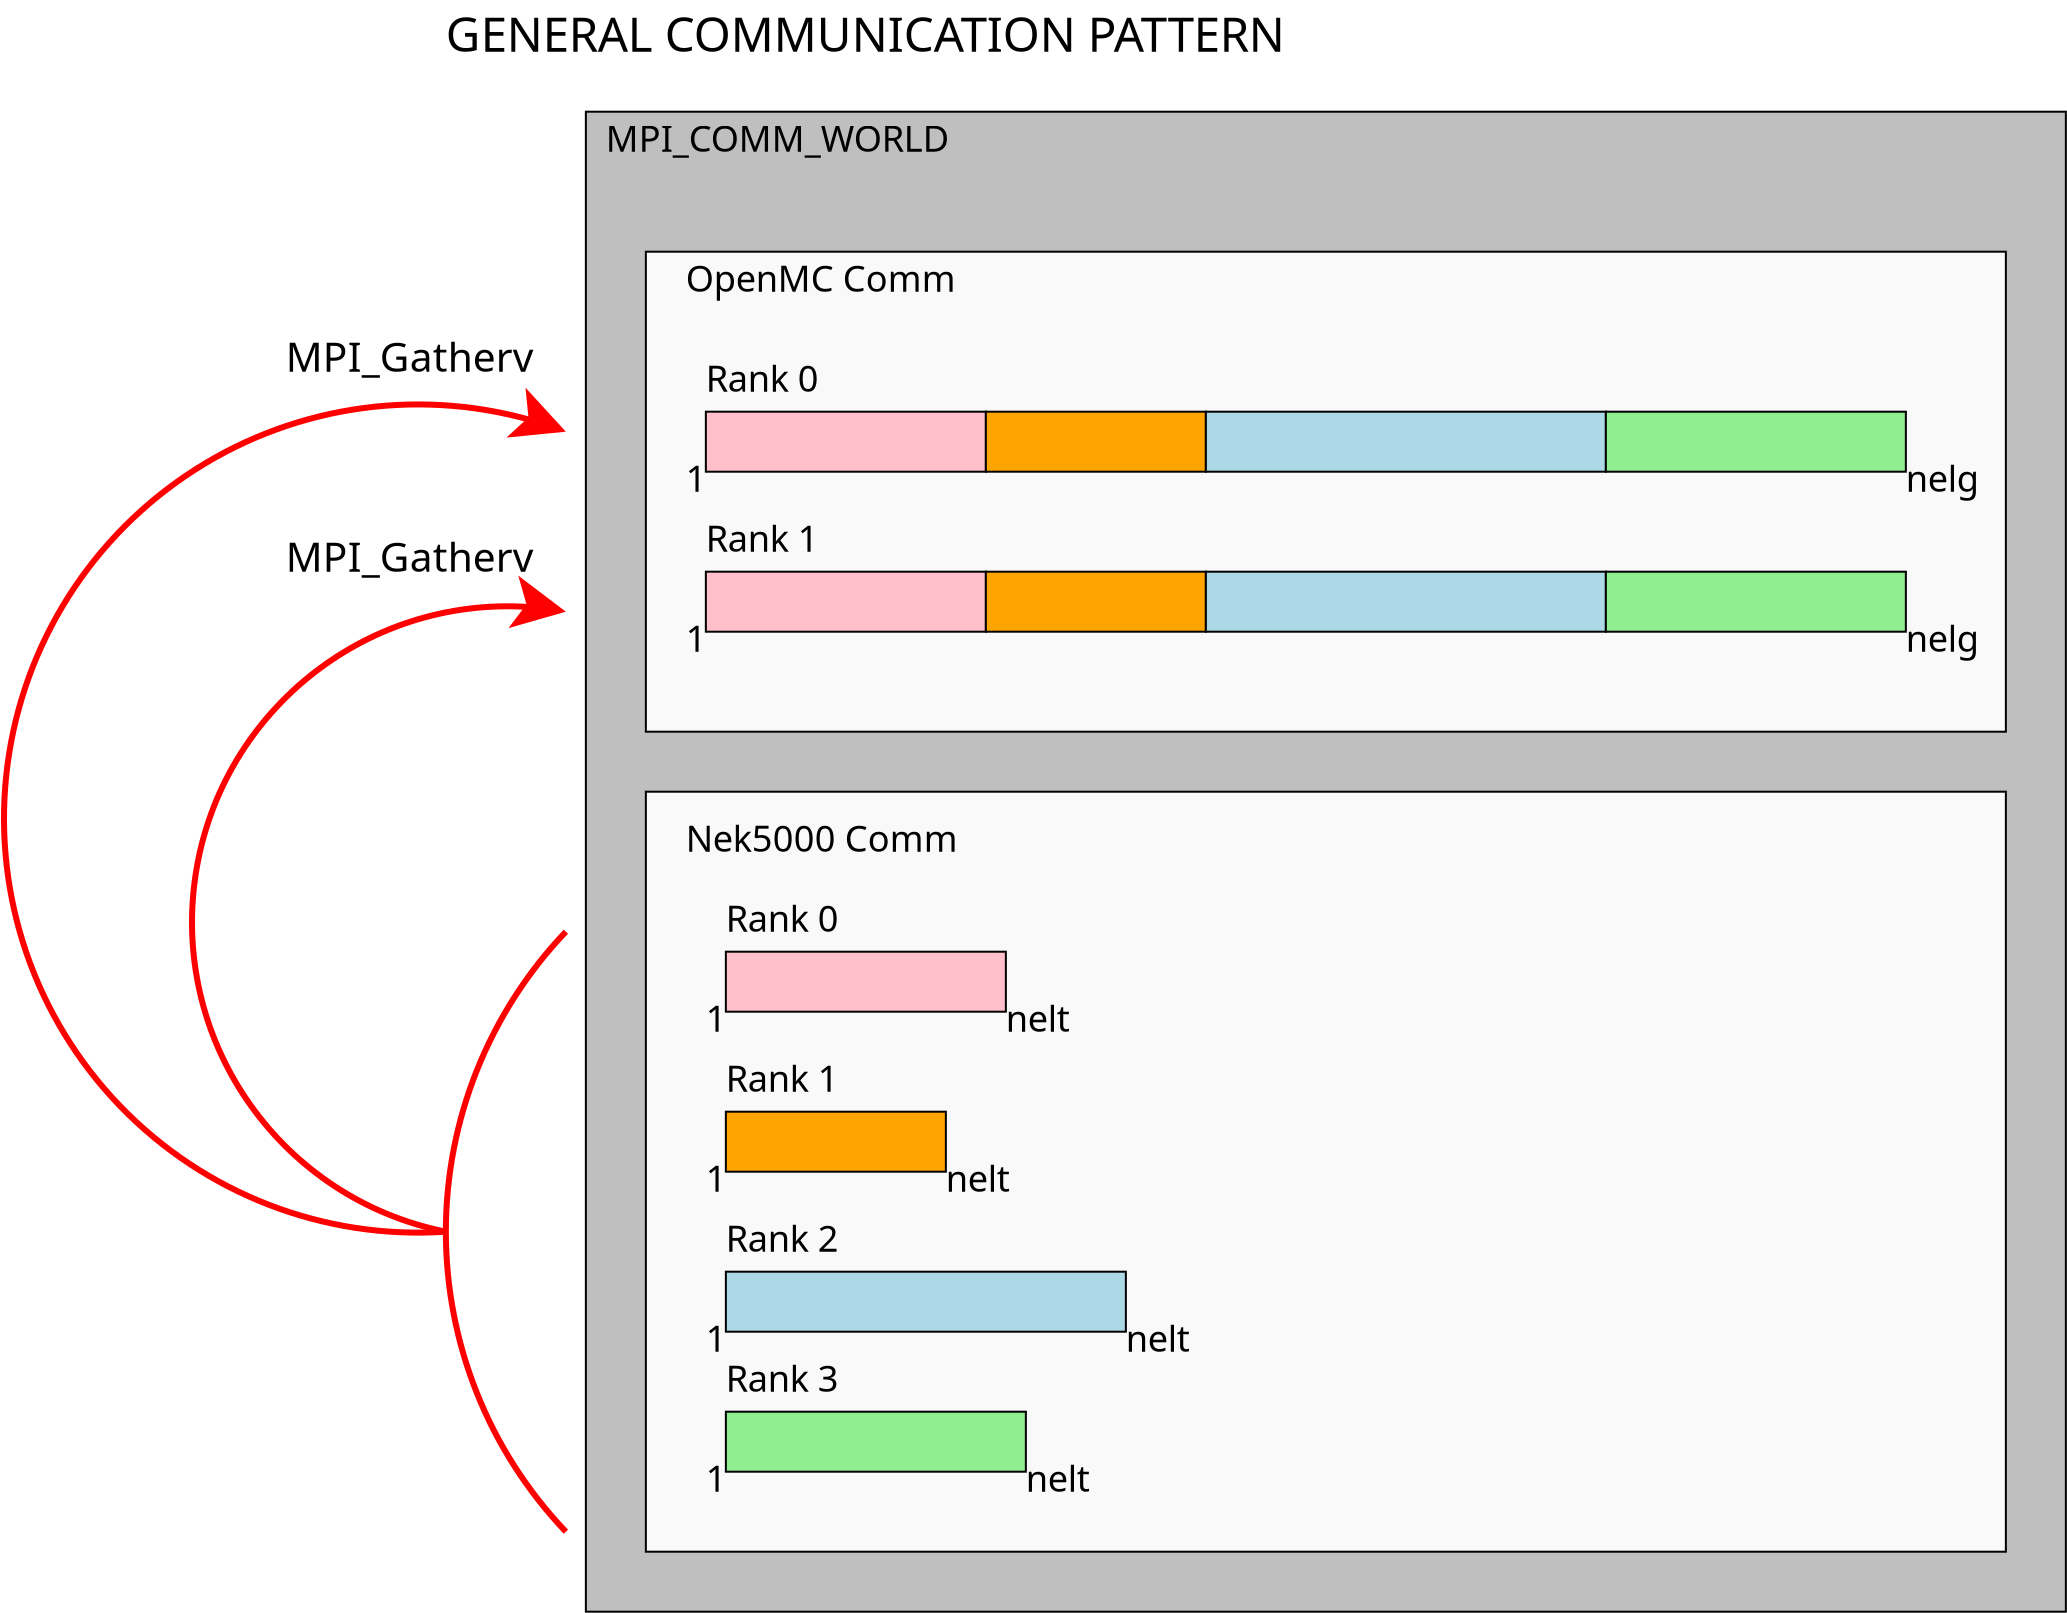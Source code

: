 <?xml version="1.0" encoding="UTF-8"?>
<dia:diagram xmlns:dia="http://www.lysator.liu.se/~alla/dia/">
  <dia:layer name="Background" visible="true" connectable="true" active="true">
    <dia:object type="Standard - Box" version="0" id="O0">
      <dia:attribute name="obj_pos">
        <dia:point val="-1,-17"/>
      </dia:attribute>
      <dia:attribute name="obj_bb">
        <dia:rectangle val="-1.05,-17.05;73.05,58.05"/>
      </dia:attribute>
      <dia:attribute name="elem_corner">
        <dia:point val="-1,-17"/>
      </dia:attribute>
      <dia:attribute name="elem_width">
        <dia:real val="74"/>
      </dia:attribute>
      <dia:attribute name="elem_height">
        <dia:real val="75"/>
      </dia:attribute>
      <dia:attribute name="inner_color">
        <dia:color val="#bfbfbfff"/>
      </dia:attribute>
      <dia:attribute name="show_background">
        <dia:boolean val="true"/>
      </dia:attribute>
    </dia:object>
    <dia:object type="Standard - Box" version="0" id="O1">
      <dia:attribute name="obj_pos">
        <dia:point val="2,-10"/>
      </dia:attribute>
      <dia:attribute name="obj_bb">
        <dia:rectangle val="1.95,-10.05;70.05,14.05"/>
      </dia:attribute>
      <dia:attribute name="elem_corner">
        <dia:point val="2,-10"/>
      </dia:attribute>
      <dia:attribute name="elem_width">
        <dia:real val="68"/>
      </dia:attribute>
      <dia:attribute name="elem_height">
        <dia:real val="24"/>
      </dia:attribute>
      <dia:attribute name="inner_color">
        <dia:color val="#f9f9f9ff"/>
      </dia:attribute>
      <dia:attribute name="show_background">
        <dia:boolean val="true"/>
      </dia:attribute>
    </dia:object>
    <dia:object type="Standard - Box" version="0" id="O2">
      <dia:attribute name="obj_pos">
        <dia:point val="2,17"/>
      </dia:attribute>
      <dia:attribute name="obj_bb">
        <dia:rectangle val="1.95,16.95;70.05,55.05"/>
      </dia:attribute>
      <dia:attribute name="elem_corner">
        <dia:point val="2,17"/>
      </dia:attribute>
      <dia:attribute name="elem_width">
        <dia:real val="68"/>
      </dia:attribute>
      <dia:attribute name="elem_height">
        <dia:real val="38"/>
      </dia:attribute>
      <dia:attribute name="inner_color">
        <dia:color val="#f9f9f9ff"/>
      </dia:attribute>
      <dia:attribute name="show_background">
        <dia:boolean val="true"/>
      </dia:attribute>
    </dia:object>
    <dia:object type="Standard - Text" version="1" id="O3">
      <dia:attribute name="obj_pos">
        <dia:point val="36,36"/>
      </dia:attribute>
      <dia:attribute name="obj_bb">
        <dia:rectangle val="36,35.405;36,36.153"/>
      </dia:attribute>
      <dia:attribute name="text">
        <dia:composite type="text">
          <dia:attribute name="string">
            <dia:string>##</dia:string>
          </dia:attribute>
          <dia:attribute name="font">
            <dia:font family="sans" style="0" name="Helvetica"/>
          </dia:attribute>
          <dia:attribute name="height">
            <dia:real val="0.8"/>
          </dia:attribute>
          <dia:attribute name="pos">
            <dia:point val="36,36"/>
          </dia:attribute>
          <dia:attribute name="color">
            <dia:color val="#000000ff"/>
          </dia:attribute>
          <dia:attribute name="alignment">
            <dia:enum val="0"/>
          </dia:attribute>
        </dia:composite>
      </dia:attribute>
      <dia:attribute name="valign">
        <dia:enum val="3"/>
      </dia:attribute>
      <dia:connections>
        <dia:connection handle="0" to="O2" connection="8"/>
      </dia:connections>
    </dia:object>
    <dia:object type="Standard - Text" version="1" id="O4">
      <dia:attribute name="obj_pos">
        <dia:point val="36,36"/>
      </dia:attribute>
      <dia:attribute name="obj_bb">
        <dia:rectangle val="36,35.405;36,36.153"/>
      </dia:attribute>
      <dia:attribute name="text">
        <dia:composite type="text">
          <dia:attribute name="string">
            <dia:string>##</dia:string>
          </dia:attribute>
          <dia:attribute name="font">
            <dia:font family="sans" style="0" name="Helvetica"/>
          </dia:attribute>
          <dia:attribute name="height">
            <dia:real val="0.8"/>
          </dia:attribute>
          <dia:attribute name="pos">
            <dia:point val="36,36"/>
          </dia:attribute>
          <dia:attribute name="color">
            <dia:color val="#000000ff"/>
          </dia:attribute>
          <dia:attribute name="alignment">
            <dia:enum val="0"/>
          </dia:attribute>
        </dia:composite>
      </dia:attribute>
      <dia:attribute name="valign">
        <dia:enum val="3"/>
      </dia:attribute>
      <dia:connections>
        <dia:connection handle="0" to="O2" connection="8"/>
      </dia:connections>
    </dia:object>
    <dia:object type="Standard - Text" version="1" id="O5">
      <dia:attribute name="obj_pos">
        <dia:point val="36,36"/>
      </dia:attribute>
      <dia:attribute name="obj_bb">
        <dia:rectangle val="36,35.405;36,36.153"/>
      </dia:attribute>
      <dia:attribute name="text">
        <dia:composite type="text">
          <dia:attribute name="string">
            <dia:string>##</dia:string>
          </dia:attribute>
          <dia:attribute name="font">
            <dia:font family="sans" style="0" name="Helvetica"/>
          </dia:attribute>
          <dia:attribute name="height">
            <dia:real val="0.8"/>
          </dia:attribute>
          <dia:attribute name="pos">
            <dia:point val="36,36"/>
          </dia:attribute>
          <dia:attribute name="color">
            <dia:color val="#000000ff"/>
          </dia:attribute>
          <dia:attribute name="alignment">
            <dia:enum val="0"/>
          </dia:attribute>
        </dia:composite>
      </dia:attribute>
      <dia:attribute name="valign">
        <dia:enum val="3"/>
      </dia:attribute>
      <dia:connections>
        <dia:connection handle="0" to="O2" connection="8"/>
      </dia:connections>
    </dia:object>
    <dia:group>
      <dia:attribute name="meta">
        <dia:composite type="dict"/>
      </dia:attribute>
      <dia:attribute name="matrix">
        <dia:matrix xx="1" xy="0" yx="0" yy="1" x0="0" y0="0"/>
      </dia:attribute>
      <dia:group>
        <dia:attribute name="meta">
          <dia:composite type="dict"/>
        </dia:attribute>
        <dia:attribute name="matrix"/>
        <dia:object type="Standard - Box" version="0" id="O6">
          <dia:attribute name="obj_pos">
            <dia:point val="5,6"/>
          </dia:attribute>
          <dia:attribute name="obj_bb">
            <dia:rectangle val="4.95,5.95;19.05,9.05"/>
          </dia:attribute>
          <dia:attribute name="elem_corner">
            <dia:point val="5,6"/>
          </dia:attribute>
          <dia:attribute name="elem_width">
            <dia:real val="14"/>
          </dia:attribute>
          <dia:attribute name="elem_height">
            <dia:real val="3"/>
          </dia:attribute>
          <dia:attribute name="inner_color">
            <dia:color val="#ffc0cbff"/>
          </dia:attribute>
          <dia:attribute name="show_background">
            <dia:boolean val="true"/>
          </dia:attribute>
        </dia:object>
        <dia:object type="Standard - Box" version="0" id="O7">
          <dia:attribute name="obj_pos">
            <dia:point val="19,6"/>
          </dia:attribute>
          <dia:attribute name="obj_bb">
            <dia:rectangle val="18.95,5.95;30.05,9.05"/>
          </dia:attribute>
          <dia:attribute name="elem_corner">
            <dia:point val="19,6"/>
          </dia:attribute>
          <dia:attribute name="elem_width">
            <dia:real val="11"/>
          </dia:attribute>
          <dia:attribute name="elem_height">
            <dia:real val="3"/>
          </dia:attribute>
          <dia:attribute name="inner_color">
            <dia:color val="#ffa500ff"/>
          </dia:attribute>
          <dia:attribute name="show_background">
            <dia:boolean val="true"/>
          </dia:attribute>
        </dia:object>
        <dia:object type="Standard - Box" version="0" id="O8">
          <dia:attribute name="obj_pos">
            <dia:point val="30,6"/>
          </dia:attribute>
          <dia:attribute name="obj_bb">
            <dia:rectangle val="29.95,5.95;50.05,9.05"/>
          </dia:attribute>
          <dia:attribute name="elem_corner">
            <dia:point val="30,6"/>
          </dia:attribute>
          <dia:attribute name="elem_width">
            <dia:real val="20"/>
          </dia:attribute>
          <dia:attribute name="elem_height">
            <dia:real val="3"/>
          </dia:attribute>
          <dia:attribute name="inner_color">
            <dia:color val="#add8e6ff"/>
          </dia:attribute>
          <dia:attribute name="show_background">
            <dia:boolean val="true"/>
          </dia:attribute>
        </dia:object>
        <dia:object type="Standard - Box" version="0" id="O9">
          <dia:attribute name="obj_pos">
            <dia:point val="50,6"/>
          </dia:attribute>
          <dia:attribute name="obj_bb">
            <dia:rectangle val="49.95,5.95;65.05,9.05"/>
          </dia:attribute>
          <dia:attribute name="elem_corner">
            <dia:point val="50,6"/>
          </dia:attribute>
          <dia:attribute name="elem_width">
            <dia:real val="15"/>
          </dia:attribute>
          <dia:attribute name="elem_height">
            <dia:real val="3"/>
          </dia:attribute>
          <dia:attribute name="inner_color">
            <dia:color val="#90ee90ff"/>
          </dia:attribute>
          <dia:attribute name="show_background">
            <dia:boolean val="true"/>
          </dia:attribute>
        </dia:object>
      </dia:group>
      <dia:object type="Standard - Text" version="1" id="O10">
        <dia:attribute name="obj_pos">
          <dia:point val="5,5"/>
        </dia:attribute>
        <dia:attribute name="obj_bb">
          <dia:rectangle val="5,3.322;11.238,5.428"/>
        </dia:attribute>
        <dia:attribute name="text">
          <dia:composite type="text">
            <dia:attribute name="string">
              <dia:string>#Rank 1#</dia:string>
            </dia:attribute>
            <dia:attribute name="font">
              <dia:font family="sans" style="0" name="Helvetica"/>
            </dia:attribute>
            <dia:attribute name="height">
              <dia:real val="2.258"/>
            </dia:attribute>
            <dia:attribute name="pos">
              <dia:point val="5,5"/>
            </dia:attribute>
            <dia:attribute name="color">
              <dia:color val="#000000ff"/>
            </dia:attribute>
            <dia:attribute name="alignment">
              <dia:enum val="0"/>
            </dia:attribute>
          </dia:composite>
        </dia:attribute>
        <dia:attribute name="valign">
          <dia:enum val="3"/>
        </dia:attribute>
      </dia:object>
      <dia:object type="Standard - Text" version="1" id="O11">
        <dia:attribute name="obj_pos">
          <dia:point val="4,10"/>
        </dia:attribute>
        <dia:attribute name="obj_bb">
          <dia:rectangle val="4,8.322;5.15,10.428"/>
        </dia:attribute>
        <dia:attribute name="text">
          <dia:composite type="text">
            <dia:attribute name="string">
              <dia:string>#1#</dia:string>
            </dia:attribute>
            <dia:attribute name="font">
              <dia:font family="sans" style="0" name="Helvetica"/>
            </dia:attribute>
            <dia:attribute name="height">
              <dia:real val="2.258"/>
            </dia:attribute>
            <dia:attribute name="pos">
              <dia:point val="4,10"/>
            </dia:attribute>
            <dia:attribute name="color">
              <dia:color val="#000000ff"/>
            </dia:attribute>
            <dia:attribute name="alignment">
              <dia:enum val="0"/>
            </dia:attribute>
          </dia:composite>
        </dia:attribute>
        <dia:attribute name="valign">
          <dia:enum val="3"/>
        </dia:attribute>
      </dia:object>
      <dia:object type="Standard - Text" version="1" id="O12">
        <dia:attribute name="obj_pos">
          <dia:point val="65,10"/>
        </dia:attribute>
        <dia:attribute name="obj_bb">
          <dia:rectangle val="65,8.322;68.907,10.428"/>
        </dia:attribute>
        <dia:attribute name="text">
          <dia:composite type="text">
            <dia:attribute name="string">
              <dia:string>#nelg#</dia:string>
            </dia:attribute>
            <dia:attribute name="font">
              <dia:font family="sans" style="0" name="Helvetica"/>
            </dia:attribute>
            <dia:attribute name="height">
              <dia:real val="2.258"/>
            </dia:attribute>
            <dia:attribute name="pos">
              <dia:point val="65,10"/>
            </dia:attribute>
            <dia:attribute name="color">
              <dia:color val="#000000ff"/>
            </dia:attribute>
            <dia:attribute name="alignment">
              <dia:enum val="0"/>
            </dia:attribute>
          </dia:composite>
        </dia:attribute>
        <dia:attribute name="valign">
          <dia:enum val="3"/>
        </dia:attribute>
      </dia:object>
    </dia:group>
    <dia:group>
      <dia:attribute name="meta">
        <dia:composite type="dict"/>
      </dia:attribute>
      <dia:attribute name="matrix"/>
      <dia:group>
        <dia:attribute name="meta">
          <dia:composite type="dict"/>
        </dia:attribute>
        <dia:attribute name="matrix"/>
        <dia:object type="Standard - Box" version="0" id="O13">
          <dia:attribute name="obj_pos">
            <dia:point val="5,-2"/>
          </dia:attribute>
          <dia:attribute name="obj_bb">
            <dia:rectangle val="4.95,-2.05;19.05,1.05"/>
          </dia:attribute>
          <dia:attribute name="elem_corner">
            <dia:point val="5,-2"/>
          </dia:attribute>
          <dia:attribute name="elem_width">
            <dia:real val="14"/>
          </dia:attribute>
          <dia:attribute name="elem_height">
            <dia:real val="3"/>
          </dia:attribute>
          <dia:attribute name="inner_color">
            <dia:color val="#ffc0cbff"/>
          </dia:attribute>
          <dia:attribute name="show_background">
            <dia:boolean val="true"/>
          </dia:attribute>
        </dia:object>
        <dia:object type="Standard - Box" version="0" id="O14">
          <dia:attribute name="obj_pos">
            <dia:point val="19,-2"/>
          </dia:attribute>
          <dia:attribute name="obj_bb">
            <dia:rectangle val="18.95,-2.05;30.05,1.05"/>
          </dia:attribute>
          <dia:attribute name="elem_corner">
            <dia:point val="19,-2"/>
          </dia:attribute>
          <dia:attribute name="elem_width">
            <dia:real val="11"/>
          </dia:attribute>
          <dia:attribute name="elem_height">
            <dia:real val="3"/>
          </dia:attribute>
          <dia:attribute name="inner_color">
            <dia:color val="#ffa500ff"/>
          </dia:attribute>
          <dia:attribute name="show_background">
            <dia:boolean val="true"/>
          </dia:attribute>
        </dia:object>
        <dia:object type="Standard - Box" version="0" id="O15">
          <dia:attribute name="obj_pos">
            <dia:point val="30,-2"/>
          </dia:attribute>
          <dia:attribute name="obj_bb">
            <dia:rectangle val="29.95,-2.05;50.05,1.05"/>
          </dia:attribute>
          <dia:attribute name="elem_corner">
            <dia:point val="30,-2"/>
          </dia:attribute>
          <dia:attribute name="elem_width">
            <dia:real val="20"/>
          </dia:attribute>
          <dia:attribute name="elem_height">
            <dia:real val="3"/>
          </dia:attribute>
          <dia:attribute name="inner_color">
            <dia:color val="#add8e6ff"/>
          </dia:attribute>
          <dia:attribute name="show_background">
            <dia:boolean val="true"/>
          </dia:attribute>
        </dia:object>
        <dia:object type="Standard - Box" version="0" id="O16">
          <dia:attribute name="obj_pos">
            <dia:point val="50,-2"/>
          </dia:attribute>
          <dia:attribute name="obj_bb">
            <dia:rectangle val="49.95,-2.05;65.05,1.05"/>
          </dia:attribute>
          <dia:attribute name="elem_corner">
            <dia:point val="50,-2"/>
          </dia:attribute>
          <dia:attribute name="elem_width">
            <dia:real val="15"/>
          </dia:attribute>
          <dia:attribute name="elem_height">
            <dia:real val="3"/>
          </dia:attribute>
          <dia:attribute name="inner_color">
            <dia:color val="#90ee90ff"/>
          </dia:attribute>
          <dia:attribute name="show_background">
            <dia:boolean val="true"/>
          </dia:attribute>
        </dia:object>
      </dia:group>
      <dia:object type="Standard - Text" version="1" id="O17">
        <dia:attribute name="obj_pos">
          <dia:point val="5,-3"/>
        </dia:attribute>
        <dia:attribute name="obj_bb">
          <dia:rectangle val="5,-4.678;11.238,-2.572"/>
        </dia:attribute>
        <dia:attribute name="text">
          <dia:composite type="text">
            <dia:attribute name="string">
              <dia:string>#Rank 0#</dia:string>
            </dia:attribute>
            <dia:attribute name="font">
              <dia:font family="sans" style="0" name="Helvetica"/>
            </dia:attribute>
            <dia:attribute name="height">
              <dia:real val="2.258"/>
            </dia:attribute>
            <dia:attribute name="pos">
              <dia:point val="5,-3"/>
            </dia:attribute>
            <dia:attribute name="color">
              <dia:color val="#000000ff"/>
            </dia:attribute>
            <dia:attribute name="alignment">
              <dia:enum val="0"/>
            </dia:attribute>
          </dia:composite>
        </dia:attribute>
        <dia:attribute name="valign">
          <dia:enum val="3"/>
        </dia:attribute>
      </dia:object>
      <dia:object type="Standard - Text" version="1" id="O18">
        <dia:attribute name="obj_pos">
          <dia:point val="4,2"/>
        </dia:attribute>
        <dia:attribute name="obj_bb">
          <dia:rectangle val="4,0.323;5.15,2.428"/>
        </dia:attribute>
        <dia:attribute name="text">
          <dia:composite type="text">
            <dia:attribute name="string">
              <dia:string>#1#</dia:string>
            </dia:attribute>
            <dia:attribute name="font">
              <dia:font family="sans" style="0" name="Helvetica"/>
            </dia:attribute>
            <dia:attribute name="height">
              <dia:real val="2.258"/>
            </dia:attribute>
            <dia:attribute name="pos">
              <dia:point val="4,2"/>
            </dia:attribute>
            <dia:attribute name="color">
              <dia:color val="#000000ff"/>
            </dia:attribute>
            <dia:attribute name="alignment">
              <dia:enum val="0"/>
            </dia:attribute>
          </dia:composite>
        </dia:attribute>
        <dia:attribute name="valign">
          <dia:enum val="3"/>
        </dia:attribute>
      </dia:object>
      <dia:object type="Standard - Text" version="1" id="O19">
        <dia:attribute name="obj_pos">
          <dia:point val="65,2"/>
        </dia:attribute>
        <dia:attribute name="obj_bb">
          <dia:rectangle val="65,0.323;68.907,2.428"/>
        </dia:attribute>
        <dia:attribute name="text">
          <dia:composite type="text">
            <dia:attribute name="string">
              <dia:string>#nelg#</dia:string>
            </dia:attribute>
            <dia:attribute name="font">
              <dia:font family="sans" style="0" name="Helvetica"/>
            </dia:attribute>
            <dia:attribute name="height">
              <dia:real val="2.258"/>
            </dia:attribute>
            <dia:attribute name="pos">
              <dia:point val="65,2"/>
            </dia:attribute>
            <dia:attribute name="color">
              <dia:color val="#000000ff"/>
            </dia:attribute>
            <dia:attribute name="alignment">
              <dia:enum val="0"/>
            </dia:attribute>
          </dia:composite>
        </dia:attribute>
        <dia:attribute name="valign">
          <dia:enum val="3"/>
        </dia:attribute>
      </dia:object>
    </dia:group>
    <dia:group>
      <dia:attribute name="meta">
        <dia:composite type="dict"/>
      </dia:attribute>
      <dia:attribute name="matrix"/>
      <dia:object type="Standard - Box" version="0" id="O20">
        <dia:attribute name="obj_pos">
          <dia:point val="6,25"/>
        </dia:attribute>
        <dia:attribute name="obj_bb">
          <dia:rectangle val="5.95,24.95;20.05,28.05"/>
        </dia:attribute>
        <dia:attribute name="elem_corner">
          <dia:point val="6,25"/>
        </dia:attribute>
        <dia:attribute name="elem_width">
          <dia:real val="14"/>
        </dia:attribute>
        <dia:attribute name="elem_height">
          <dia:real val="3"/>
        </dia:attribute>
        <dia:attribute name="inner_color">
          <dia:color val="#ffc0cbff"/>
        </dia:attribute>
        <dia:attribute name="show_background">
          <dia:boolean val="true"/>
        </dia:attribute>
      </dia:object>
      <dia:object type="Standard - Text" version="1" id="O21">
        <dia:attribute name="obj_pos">
          <dia:point val="5,29"/>
        </dia:attribute>
        <dia:attribute name="obj_bb">
          <dia:rectangle val="5,27.323;6.15,29.427"/>
        </dia:attribute>
        <dia:attribute name="text">
          <dia:composite type="text">
            <dia:attribute name="string">
              <dia:string>#1#</dia:string>
            </dia:attribute>
            <dia:attribute name="font">
              <dia:font family="sans" style="0" name="Helvetica"/>
            </dia:attribute>
            <dia:attribute name="height">
              <dia:real val="2.258"/>
            </dia:attribute>
            <dia:attribute name="pos">
              <dia:point val="5,29"/>
            </dia:attribute>
            <dia:attribute name="color">
              <dia:color val="#000000ff"/>
            </dia:attribute>
            <dia:attribute name="alignment">
              <dia:enum val="0"/>
            </dia:attribute>
          </dia:composite>
        </dia:attribute>
        <dia:attribute name="valign">
          <dia:enum val="3"/>
        </dia:attribute>
      </dia:object>
      <dia:object type="Standard - Text" version="1" id="O22">
        <dia:attribute name="obj_pos">
          <dia:point val="20,29"/>
        </dia:attribute>
        <dia:attribute name="obj_bb">
          <dia:rectangle val="20,27.323;23.468,29.427"/>
        </dia:attribute>
        <dia:attribute name="text">
          <dia:composite type="text">
            <dia:attribute name="string">
              <dia:string>#nelt#</dia:string>
            </dia:attribute>
            <dia:attribute name="font">
              <dia:font family="sans" style="0" name="Helvetica"/>
            </dia:attribute>
            <dia:attribute name="height">
              <dia:real val="2.258"/>
            </dia:attribute>
            <dia:attribute name="pos">
              <dia:point val="20,29"/>
            </dia:attribute>
            <dia:attribute name="color">
              <dia:color val="#000000ff"/>
            </dia:attribute>
            <dia:attribute name="alignment">
              <dia:enum val="0"/>
            </dia:attribute>
          </dia:composite>
        </dia:attribute>
        <dia:attribute name="valign">
          <dia:enum val="3"/>
        </dia:attribute>
      </dia:object>
      <dia:object type="Standard - Text" version="1" id="O23">
        <dia:attribute name="obj_pos">
          <dia:point val="6,24"/>
        </dia:attribute>
        <dia:attribute name="obj_bb">
          <dia:rectangle val="6,22.323;12.238,24.427"/>
        </dia:attribute>
        <dia:attribute name="text">
          <dia:composite type="text">
            <dia:attribute name="string">
              <dia:string>#Rank 0#</dia:string>
            </dia:attribute>
            <dia:attribute name="font">
              <dia:font family="sans" style="0" name="Helvetica"/>
            </dia:attribute>
            <dia:attribute name="height">
              <dia:real val="2.258"/>
            </dia:attribute>
            <dia:attribute name="pos">
              <dia:point val="6,24"/>
            </dia:attribute>
            <dia:attribute name="color">
              <dia:color val="#000000ff"/>
            </dia:attribute>
            <dia:attribute name="alignment">
              <dia:enum val="0"/>
            </dia:attribute>
          </dia:composite>
        </dia:attribute>
        <dia:attribute name="valign">
          <dia:enum val="3"/>
        </dia:attribute>
      </dia:object>
    </dia:group>
    <dia:group>
      <dia:attribute name="meta">
        <dia:composite type="dict"/>
      </dia:attribute>
      <dia:attribute name="matrix"/>
      <dia:object type="Standard - Box" version="0" id="O24">
        <dia:attribute name="obj_pos">
          <dia:point val="6,33"/>
        </dia:attribute>
        <dia:attribute name="obj_bb">
          <dia:rectangle val="5.95,32.95;17.05,36.05"/>
        </dia:attribute>
        <dia:attribute name="elem_corner">
          <dia:point val="6,33"/>
        </dia:attribute>
        <dia:attribute name="elem_width">
          <dia:real val="11"/>
        </dia:attribute>
        <dia:attribute name="elem_height">
          <dia:real val="3"/>
        </dia:attribute>
        <dia:attribute name="inner_color">
          <dia:color val="#ffa500ff"/>
        </dia:attribute>
        <dia:attribute name="show_background">
          <dia:boolean val="true"/>
        </dia:attribute>
      </dia:object>
      <dia:object type="Standard - Text" version="1" id="O25">
        <dia:attribute name="obj_pos">
          <dia:point val="5,37"/>
        </dia:attribute>
        <dia:attribute name="obj_bb">
          <dia:rectangle val="5,35.322;6.15,37.428"/>
        </dia:attribute>
        <dia:attribute name="text">
          <dia:composite type="text">
            <dia:attribute name="string">
              <dia:string>#1#</dia:string>
            </dia:attribute>
            <dia:attribute name="font">
              <dia:font family="sans" style="0" name="Helvetica"/>
            </dia:attribute>
            <dia:attribute name="height">
              <dia:real val="2.258"/>
            </dia:attribute>
            <dia:attribute name="pos">
              <dia:point val="5,37"/>
            </dia:attribute>
            <dia:attribute name="color">
              <dia:color val="#000000ff"/>
            </dia:attribute>
            <dia:attribute name="alignment">
              <dia:enum val="0"/>
            </dia:attribute>
          </dia:composite>
        </dia:attribute>
        <dia:attribute name="valign">
          <dia:enum val="3"/>
        </dia:attribute>
      </dia:object>
      <dia:object type="Standard - Text" version="1" id="O26">
        <dia:attribute name="obj_pos">
          <dia:point val="17,37"/>
        </dia:attribute>
        <dia:attribute name="obj_bb">
          <dia:rectangle val="17,35.322;20.468,37.428"/>
        </dia:attribute>
        <dia:attribute name="text">
          <dia:composite type="text">
            <dia:attribute name="string">
              <dia:string>#nelt#</dia:string>
            </dia:attribute>
            <dia:attribute name="font">
              <dia:font family="sans" style="0" name="Helvetica"/>
            </dia:attribute>
            <dia:attribute name="height">
              <dia:real val="2.258"/>
            </dia:attribute>
            <dia:attribute name="pos">
              <dia:point val="17,37"/>
            </dia:attribute>
            <dia:attribute name="color">
              <dia:color val="#000000ff"/>
            </dia:attribute>
            <dia:attribute name="alignment">
              <dia:enum val="0"/>
            </dia:attribute>
          </dia:composite>
        </dia:attribute>
        <dia:attribute name="valign">
          <dia:enum val="3"/>
        </dia:attribute>
      </dia:object>
      <dia:object type="Standard - Text" version="1" id="O27">
        <dia:attribute name="obj_pos">
          <dia:point val="6,32"/>
        </dia:attribute>
        <dia:attribute name="obj_bb">
          <dia:rectangle val="6,30.323;12.238,32.428"/>
        </dia:attribute>
        <dia:attribute name="text">
          <dia:composite type="text">
            <dia:attribute name="string">
              <dia:string>#Rank 1#</dia:string>
            </dia:attribute>
            <dia:attribute name="font">
              <dia:font family="sans" style="0" name="Helvetica"/>
            </dia:attribute>
            <dia:attribute name="height">
              <dia:real val="2.258"/>
            </dia:attribute>
            <dia:attribute name="pos">
              <dia:point val="6,32"/>
            </dia:attribute>
            <dia:attribute name="color">
              <dia:color val="#000000ff"/>
            </dia:attribute>
            <dia:attribute name="alignment">
              <dia:enum val="0"/>
            </dia:attribute>
          </dia:composite>
        </dia:attribute>
        <dia:attribute name="valign">
          <dia:enum val="3"/>
        </dia:attribute>
      </dia:object>
    </dia:group>
    <dia:group>
      <dia:attribute name="meta">
        <dia:composite type="dict"/>
      </dia:attribute>
      <dia:attribute name="matrix"/>
      <dia:object type="Standard - Box" version="0" id="O28">
        <dia:attribute name="obj_pos">
          <dia:point val="6,41"/>
        </dia:attribute>
        <dia:attribute name="obj_bb">
          <dia:rectangle val="5.95,40.95;26.05,44.05"/>
        </dia:attribute>
        <dia:attribute name="elem_corner">
          <dia:point val="6,41"/>
        </dia:attribute>
        <dia:attribute name="elem_width">
          <dia:real val="20"/>
        </dia:attribute>
        <dia:attribute name="elem_height">
          <dia:real val="3"/>
        </dia:attribute>
        <dia:attribute name="inner_color">
          <dia:color val="#add8e6ff"/>
        </dia:attribute>
        <dia:attribute name="show_background">
          <dia:boolean val="true"/>
        </dia:attribute>
      </dia:object>
      <dia:object type="Standard - Text" version="1" id="O29">
        <dia:attribute name="obj_pos">
          <dia:point val="5,45"/>
        </dia:attribute>
        <dia:attribute name="obj_bb">
          <dia:rectangle val="5,43.322;6.15,45.428"/>
        </dia:attribute>
        <dia:attribute name="text">
          <dia:composite type="text">
            <dia:attribute name="string">
              <dia:string>#1#</dia:string>
            </dia:attribute>
            <dia:attribute name="font">
              <dia:font family="sans" style="0" name="Helvetica"/>
            </dia:attribute>
            <dia:attribute name="height">
              <dia:real val="2.258"/>
            </dia:attribute>
            <dia:attribute name="pos">
              <dia:point val="5,45"/>
            </dia:attribute>
            <dia:attribute name="color">
              <dia:color val="#000000ff"/>
            </dia:attribute>
            <dia:attribute name="alignment">
              <dia:enum val="0"/>
            </dia:attribute>
          </dia:composite>
        </dia:attribute>
        <dia:attribute name="valign">
          <dia:enum val="3"/>
        </dia:attribute>
      </dia:object>
      <dia:object type="Standard - Text" version="1" id="O30">
        <dia:attribute name="obj_pos">
          <dia:point val="26,45"/>
        </dia:attribute>
        <dia:attribute name="obj_bb">
          <dia:rectangle val="26,43.322;29.468,45.428"/>
        </dia:attribute>
        <dia:attribute name="text">
          <dia:composite type="text">
            <dia:attribute name="string">
              <dia:string>#nelt#</dia:string>
            </dia:attribute>
            <dia:attribute name="font">
              <dia:font family="sans" style="0" name="Helvetica"/>
            </dia:attribute>
            <dia:attribute name="height">
              <dia:real val="2.258"/>
            </dia:attribute>
            <dia:attribute name="pos">
              <dia:point val="26,45"/>
            </dia:attribute>
            <dia:attribute name="color">
              <dia:color val="#000000ff"/>
            </dia:attribute>
            <dia:attribute name="alignment">
              <dia:enum val="0"/>
            </dia:attribute>
          </dia:composite>
        </dia:attribute>
        <dia:attribute name="valign">
          <dia:enum val="3"/>
        </dia:attribute>
      </dia:object>
      <dia:object type="Standard - Text" version="1" id="O31">
        <dia:attribute name="obj_pos">
          <dia:point val="6,40"/>
        </dia:attribute>
        <dia:attribute name="obj_bb">
          <dia:rectangle val="6,38.322;12.238,40.428"/>
        </dia:attribute>
        <dia:attribute name="text">
          <dia:composite type="text">
            <dia:attribute name="string">
              <dia:string>#Rank 2#</dia:string>
            </dia:attribute>
            <dia:attribute name="font">
              <dia:font family="sans" style="0" name="Helvetica"/>
            </dia:attribute>
            <dia:attribute name="height">
              <dia:real val="2.258"/>
            </dia:attribute>
            <dia:attribute name="pos">
              <dia:point val="6,40"/>
            </dia:attribute>
            <dia:attribute name="color">
              <dia:color val="#000000ff"/>
            </dia:attribute>
            <dia:attribute name="alignment">
              <dia:enum val="0"/>
            </dia:attribute>
          </dia:composite>
        </dia:attribute>
        <dia:attribute name="valign">
          <dia:enum val="3"/>
        </dia:attribute>
      </dia:object>
    </dia:group>
    <dia:group>
      <dia:attribute name="meta">
        <dia:composite type="dict"/>
      </dia:attribute>
      <dia:attribute name="matrix"/>
      <dia:object type="Standard - Box" version="0" id="O32">
        <dia:attribute name="obj_pos">
          <dia:point val="6,48"/>
        </dia:attribute>
        <dia:attribute name="obj_bb">
          <dia:rectangle val="5.95,47.95;21.05,51.05"/>
        </dia:attribute>
        <dia:attribute name="elem_corner">
          <dia:point val="6,48"/>
        </dia:attribute>
        <dia:attribute name="elem_width">
          <dia:real val="15"/>
        </dia:attribute>
        <dia:attribute name="elem_height">
          <dia:real val="3"/>
        </dia:attribute>
        <dia:attribute name="inner_color">
          <dia:color val="#90ee90ff"/>
        </dia:attribute>
        <dia:attribute name="show_background">
          <dia:boolean val="true"/>
        </dia:attribute>
      </dia:object>
      <dia:object type="Standard - Text" version="1" id="O33">
        <dia:attribute name="obj_pos">
          <dia:point val="5,52"/>
        </dia:attribute>
        <dia:attribute name="obj_bb">
          <dia:rectangle val="5,50.322;6.15,52.428"/>
        </dia:attribute>
        <dia:attribute name="text">
          <dia:composite type="text">
            <dia:attribute name="string">
              <dia:string>#1#</dia:string>
            </dia:attribute>
            <dia:attribute name="font">
              <dia:font family="sans" style="0" name="Helvetica"/>
            </dia:attribute>
            <dia:attribute name="height">
              <dia:real val="2.258"/>
            </dia:attribute>
            <dia:attribute name="pos">
              <dia:point val="5,52"/>
            </dia:attribute>
            <dia:attribute name="color">
              <dia:color val="#000000ff"/>
            </dia:attribute>
            <dia:attribute name="alignment">
              <dia:enum val="0"/>
            </dia:attribute>
          </dia:composite>
        </dia:attribute>
        <dia:attribute name="valign">
          <dia:enum val="3"/>
        </dia:attribute>
      </dia:object>
      <dia:object type="Standard - Text" version="1" id="O34">
        <dia:attribute name="obj_pos">
          <dia:point val="21,52"/>
        </dia:attribute>
        <dia:attribute name="obj_bb">
          <dia:rectangle val="21,50.322;24.468,52.428"/>
        </dia:attribute>
        <dia:attribute name="text">
          <dia:composite type="text">
            <dia:attribute name="string">
              <dia:string>#nelt#</dia:string>
            </dia:attribute>
            <dia:attribute name="font">
              <dia:font family="sans" style="0" name="Helvetica"/>
            </dia:attribute>
            <dia:attribute name="height">
              <dia:real val="2.258"/>
            </dia:attribute>
            <dia:attribute name="pos">
              <dia:point val="21,52"/>
            </dia:attribute>
            <dia:attribute name="color">
              <dia:color val="#000000ff"/>
            </dia:attribute>
            <dia:attribute name="alignment">
              <dia:enum val="0"/>
            </dia:attribute>
          </dia:composite>
        </dia:attribute>
        <dia:attribute name="valign">
          <dia:enum val="3"/>
        </dia:attribute>
      </dia:object>
      <dia:object type="Standard - Text" version="1" id="O35">
        <dia:attribute name="obj_pos">
          <dia:point val="6,47"/>
        </dia:attribute>
        <dia:attribute name="obj_bb">
          <dia:rectangle val="6,45.322;12.238,47.428"/>
        </dia:attribute>
        <dia:attribute name="text">
          <dia:composite type="text">
            <dia:attribute name="string">
              <dia:string>#Rank 3#</dia:string>
            </dia:attribute>
            <dia:attribute name="font">
              <dia:font family="sans" style="0" name="Helvetica"/>
            </dia:attribute>
            <dia:attribute name="height">
              <dia:real val="2.258"/>
            </dia:attribute>
            <dia:attribute name="pos">
              <dia:point val="6,47"/>
            </dia:attribute>
            <dia:attribute name="color">
              <dia:color val="#000000ff"/>
            </dia:attribute>
            <dia:attribute name="alignment">
              <dia:enum val="0"/>
            </dia:attribute>
          </dia:composite>
        </dia:attribute>
        <dia:attribute name="valign">
          <dia:enum val="3"/>
        </dia:attribute>
      </dia:object>
    </dia:group>
    <dia:object type="Standard - Text" version="1" id="O36">
      <dia:attribute name="obj_pos">
        <dia:point val="4,-8"/>
      </dia:attribute>
      <dia:attribute name="obj_bb">
        <dia:rectangle val="4,-9.678;18.105,-7.572"/>
      </dia:attribute>
      <dia:attribute name="text">
        <dia:composite type="text">
          <dia:attribute name="string">
            <dia:string>#OpenMC Comm#</dia:string>
          </dia:attribute>
          <dia:attribute name="font">
            <dia:font family="sans" style="0" name="Helvetica"/>
          </dia:attribute>
          <dia:attribute name="height">
            <dia:real val="2.258"/>
          </dia:attribute>
          <dia:attribute name="pos">
            <dia:point val="4,-8"/>
          </dia:attribute>
          <dia:attribute name="color">
            <dia:color val="#000000ff"/>
          </dia:attribute>
          <dia:attribute name="alignment">
            <dia:enum val="0"/>
          </dia:attribute>
        </dia:composite>
      </dia:attribute>
      <dia:attribute name="valign">
        <dia:enum val="3"/>
      </dia:attribute>
    </dia:object>
    <dia:object type="Standard - Text" version="1" id="O37">
      <dia:attribute name="obj_pos">
        <dia:point val="4,20"/>
      </dia:attribute>
      <dia:attribute name="obj_bb">
        <dia:rectangle val="4,18.323;18.567,20.427"/>
      </dia:attribute>
      <dia:attribute name="text">
        <dia:composite type="text">
          <dia:attribute name="string">
            <dia:string>#Nek5000 Comm#</dia:string>
          </dia:attribute>
          <dia:attribute name="font">
            <dia:font family="sans" style="0" name="Helvetica"/>
          </dia:attribute>
          <dia:attribute name="height">
            <dia:real val="2.258"/>
          </dia:attribute>
          <dia:attribute name="pos">
            <dia:point val="4,20"/>
          </dia:attribute>
          <dia:attribute name="color">
            <dia:color val="#000000ff"/>
          </dia:attribute>
          <dia:attribute name="alignment">
            <dia:enum val="0"/>
          </dia:attribute>
        </dia:composite>
      </dia:attribute>
      <dia:attribute name="valign">
        <dia:enum val="3"/>
      </dia:attribute>
    </dia:object>
    <dia:object type="Standard - Text" version="1" id="O38">
      <dia:attribute name="obj_pos">
        <dia:point val="0,-15"/>
      </dia:attribute>
      <dia:attribute name="obj_bb">
        <dia:rectangle val="0,-16.677;17.642,-14.572"/>
      </dia:attribute>
      <dia:attribute name="text">
        <dia:composite type="text">
          <dia:attribute name="string">
            <dia:string>#MPI_COMM_WORLD#</dia:string>
          </dia:attribute>
          <dia:attribute name="font">
            <dia:font family="sans" style="0" name="Helvetica"/>
          </dia:attribute>
          <dia:attribute name="height">
            <dia:real val="2.258"/>
          </dia:attribute>
          <dia:attribute name="pos">
            <dia:point val="0,-15"/>
          </dia:attribute>
          <dia:attribute name="color">
            <dia:color val="#000000ff"/>
          </dia:attribute>
          <dia:attribute name="alignment">
            <dia:enum val="0"/>
          </dia:attribute>
        </dia:composite>
      </dia:attribute>
      <dia:attribute name="valign">
        <dia:enum val="3"/>
      </dia:attribute>
    </dia:object>
    <dia:object type="Standard - Arc" version="0" id="O39">
      <dia:attribute name="obj_pos">
        <dia:point val="-2,24"/>
      </dia:attribute>
      <dia:attribute name="obj_bb">
        <dia:rectangle val="-8.15,23.85;-1.85,54.15"/>
      </dia:attribute>
      <dia:attribute name="conn_endpoints">
        <dia:point val="-2,24"/>
        <dia:point val="-2,54"/>
      </dia:attribute>
      <dia:attribute name="arc_color">
        <dia:color val="#ff0000ff"/>
      </dia:attribute>
      <dia:attribute name="curve_distance">
        <dia:real val="6"/>
      </dia:attribute>
      <dia:attribute name="line_width">
        <dia:real val="0.3"/>
      </dia:attribute>
    </dia:object>
    <dia:object type="Standard - Arc" version="0" id="O40">
      <dia:attribute name="obj_pos">
        <dia:point val="-8,39"/>
      </dia:attribute>
      <dia:attribute name="obj_bb">
        <dia:rectangle val="-30.242,-3.2;-1.829,39.197"/>
      </dia:attribute>
      <dia:attribute name="conn_endpoints">
        <dia:point val="-8,39"/>
        <dia:point val="-2,-1"/>
      </dia:attribute>
      <dia:attribute name="arc_color">
        <dia:color val="#ff0000ff"/>
      </dia:attribute>
      <dia:attribute name="curve_distance">
        <dia:real val="-25.142"/>
      </dia:attribute>
      <dia:attribute name="line_width">
        <dia:real val="0.3"/>
      </dia:attribute>
      <dia:attribute name="end_arrow">
        <dia:enum val="22"/>
      </dia:attribute>
      <dia:attribute name="end_arrow_length">
        <dia:real val="2.0"/>
      </dia:attribute>
      <dia:attribute name="end_arrow_width">
        <dia:real val="2.0"/>
      </dia:attribute>
    </dia:object>
    <dia:object type="Standard - Arc" version="0" id="O41">
      <dia:attribute name="obj_pos">
        <dia:point val="-8,39"/>
      </dia:attribute>
      <dia:attribute name="obj_bb">
        <dia:rectangle val="-20.841,6.196;-1.824,39.176"/>
      </dia:attribute>
      <dia:attribute name="conn_endpoints">
        <dia:point val="-8,39"/>
        <dia:point val="-2,8"/>
      </dia:attribute>
      <dia:attribute name="arc_color">
        <dia:color val="#ff0000ff"/>
      </dia:attribute>
      <dia:attribute name="curve_distance">
        <dia:real val="-15.689"/>
      </dia:attribute>
      <dia:attribute name="line_width">
        <dia:real val="0.3"/>
      </dia:attribute>
      <dia:attribute name="end_arrow">
        <dia:enum val="22"/>
      </dia:attribute>
      <dia:attribute name="end_arrow_length">
        <dia:real val="2.0"/>
      </dia:attribute>
      <dia:attribute name="end_arrow_width">
        <dia:real val="2.0"/>
      </dia:attribute>
    </dia:object>
    <dia:object type="Standard - Text" version="1" id="O42">
      <dia:attribute name="obj_pos">
        <dia:point val="-16,-4"/>
      </dia:attribute>
      <dia:attribute name="obj_bb">
        <dia:rectangle val="-16,-5.888;-3.215,-3.52"/>
      </dia:attribute>
      <dia:attribute name="text">
        <dia:composite type="text">
          <dia:attribute name="string">
            <dia:string>#MPI_Gatherv#</dia:string>
          </dia:attribute>
          <dia:attribute name="font">
            <dia:font family="sans" style="0" name="Helvetica"/>
          </dia:attribute>
          <dia:attribute name="height">
            <dia:real val="2.54"/>
          </dia:attribute>
          <dia:attribute name="pos">
            <dia:point val="-16,-4"/>
          </dia:attribute>
          <dia:attribute name="color">
            <dia:color val="#000000ff"/>
          </dia:attribute>
          <dia:attribute name="alignment">
            <dia:enum val="0"/>
          </dia:attribute>
        </dia:composite>
      </dia:attribute>
      <dia:attribute name="valign">
        <dia:enum val="3"/>
      </dia:attribute>
    </dia:object>
    <dia:object type="Standard - Text" version="1" id="O43">
      <dia:attribute name="obj_pos">
        <dia:point val="-16,6"/>
      </dia:attribute>
      <dia:attribute name="obj_bb">
        <dia:rectangle val="-16,4.112;-3.215,6.48"/>
      </dia:attribute>
      <dia:attribute name="text">
        <dia:composite type="text">
          <dia:attribute name="string">
            <dia:string>#MPI_Gatherv#</dia:string>
          </dia:attribute>
          <dia:attribute name="font">
            <dia:font family="sans" style="0" name="Helvetica"/>
          </dia:attribute>
          <dia:attribute name="height">
            <dia:real val="2.54"/>
          </dia:attribute>
          <dia:attribute name="pos">
            <dia:point val="-16,6"/>
          </dia:attribute>
          <dia:attribute name="color">
            <dia:color val="#000000ff"/>
          </dia:attribute>
          <dia:attribute name="alignment">
            <dia:enum val="0"/>
          </dia:attribute>
        </dia:composite>
      </dia:attribute>
      <dia:attribute name="valign">
        <dia:enum val="3"/>
      </dia:attribute>
    </dia:object>
    <dia:object type="Standard - Text" version="1" id="O44">
      <dia:attribute name="obj_pos">
        <dia:point val="-8,-20"/>
      </dia:attribute>
      <dia:attribute name="obj_bb">
        <dia:rectangle val="-8,-22.203;35.785,-19.44"/>
      </dia:attribute>
      <dia:attribute name="text">
        <dia:composite type="text">
          <dia:attribute name="string">
            <dia:string>#GENERAL COMMUNICATION PATTERN#</dia:string>
          </dia:attribute>
          <dia:attribute name="font">
            <dia:font family="sans" style="0" name="Helvetica"/>
          </dia:attribute>
          <dia:attribute name="height">
            <dia:real val="2.963"/>
          </dia:attribute>
          <dia:attribute name="pos">
            <dia:point val="-8,-20"/>
          </dia:attribute>
          <dia:attribute name="color">
            <dia:color val="#000000ff"/>
          </dia:attribute>
          <dia:attribute name="alignment">
            <dia:enum val="0"/>
          </dia:attribute>
        </dia:composite>
      </dia:attribute>
      <dia:attribute name="valign">
        <dia:enum val="3"/>
      </dia:attribute>
    </dia:object>
  </dia:layer>
</dia:diagram>
